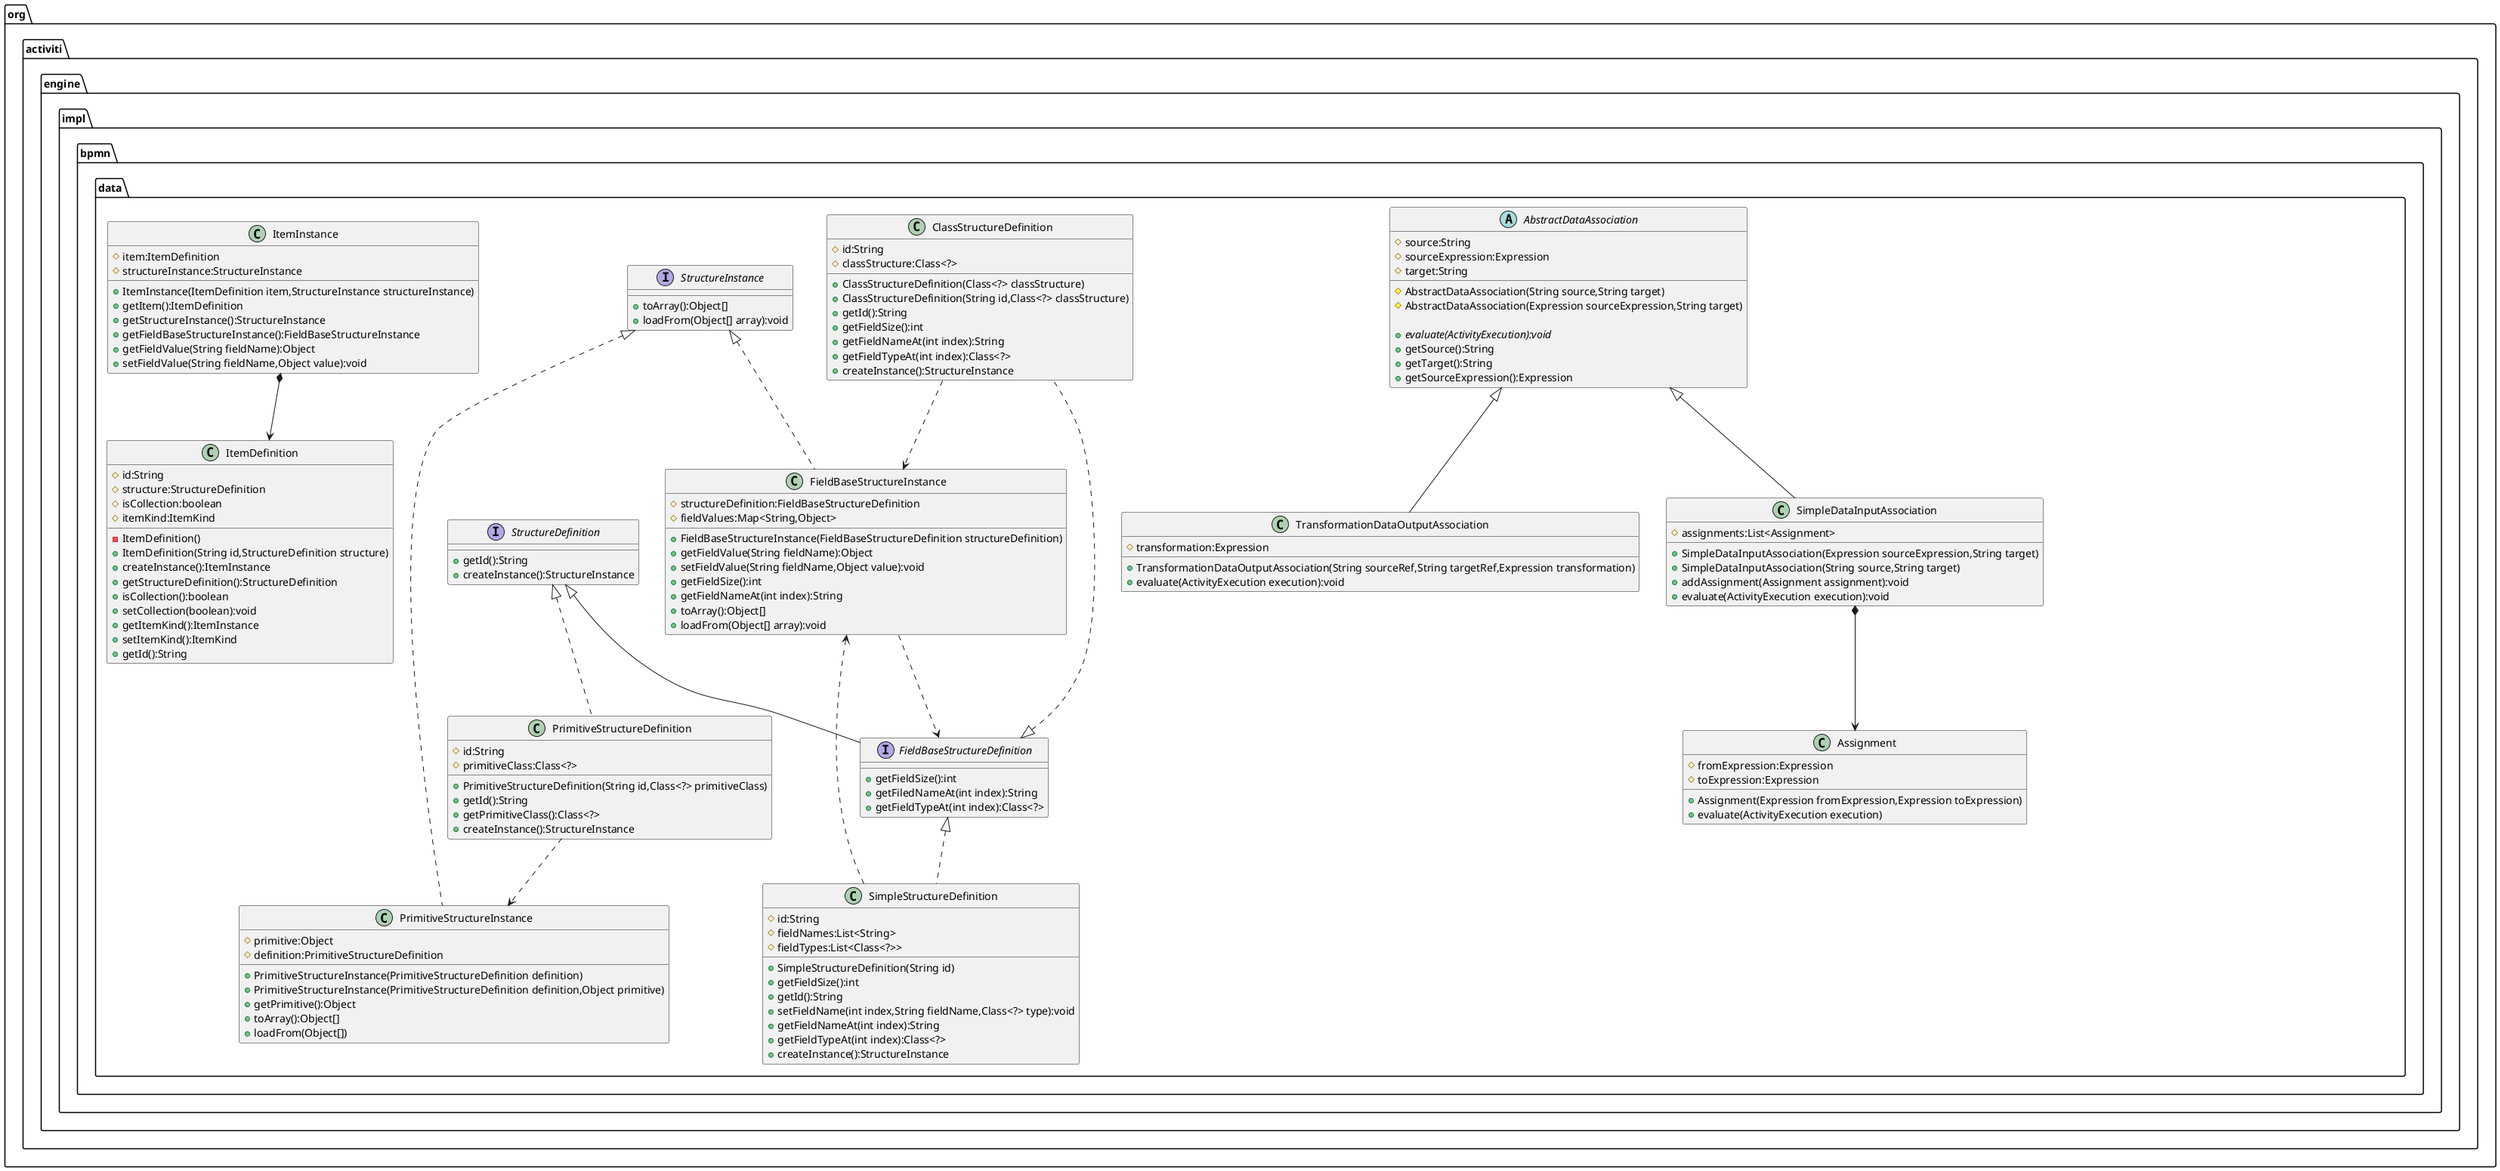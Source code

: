 @startuml
hide @unlinked
package "org.activiti.engine.impl.bpmn.data" {
abstract class AbstractDataAssociation {
    # source:String
    # sourceExpression:Expression
    # target:String

    # AbstractDataAssociation(String source,String target)
    # AbstractDataAssociation(Expression sourceExpression,String target)

    + {abstract} evaluate(ActivityExecution):void
    + getSource():String
    + getTarget():String
    + getSourceExpression():Expression
}
class Assignment {
    # fromExpression:Expression
    # toExpression:Expression
    + Assignment(Expression fromExpression,Expression toExpression)
    + evaluate(ActivityExecution execution)
}
class ClassStructureDefinition implements FieldBaseStructureDefinition {
    # id:String
    # classStructure:Class<?>
    + ClassStructureDefinition(Class<?> classStructure)
    + ClassStructureDefinition(String id,Class<?> classStructure)
    + getId():String
    + getFieldSize():int
    + getFieldNameAt(int index):String
    + getFieldTypeAt(int index):Class<?>
    + createInstance():StructureInstance
}
ClassStructureDefinition ..> FieldBaseStructureInstance
class Data {
    # id:String
    # name:String
    # definition:ItemDefinition
    + Data(String id,String name,ItemDefinition definition)
    + getId():String
    + getName():String
    + getDefinition():ItemDefinition
}
class DataRef {
    # idRef:String
    + DataRef(String idRef)
    + getIdRef():String
}
interface FieldBaseStructureDefinition extends StructureDefinition {
    + getFieldSize():int
    + getFiledNameAt(int index):String
    + getFieldTypeAt(int index):Class<?>
}
class FieldBaseStructureInstance implements StructureInstance {
    # structureDefinition:FieldBaseStructureDefinition
    # fieldValues:Map<String,Object>
    + FieldBaseStructureInstance(FieldBaseStructureDefinition structureDefinition)
    + getFieldValue(String fieldName):Object
    + setFieldValue(String fieldName,Object value):void
    + getFieldSize():int
    + getFieldNameAt(int index):String
    + toArray():Object[]
    + loadFrom(Object[] array):void
}
FieldBaseStructureInstance ..> FieldBaseStructureDefinition
class IOSpecification {
    # dataInputs:List<Data>
    # dataOutputs:List<Data>
    # dataInputRefs:List<DataRef>
    # dataOutputRefs:List<DataRef>
    + IOSpecification()
    + initialize(ActivityExecution execution):void
    + getDataInputs():List<Data>
    + getDataOutputs():List<Data>
    + addInput(Data data):void
    + addOutput(Data data):void
    + addInputRef(DataRef dataRef):void
    + addOutputRef(DataRef dataRef):void
    + getFirstDataInputName():String
    + getFirstDataOutputName():String
}

class ItemDefinition {
    # id:String
    # structure:StructureDefinition
    # isCollection:boolean
    # itemKind:ItemKind
    - ItemDefinition()
    + ItemDefinition(String id,StructureDefinition structure)
    + createInstance():ItemInstance
    + getStructureDefinition():StructureDefinition
    + isCollection():boolean
    + setCollection(boolean):void
    + getItemKind():ItemInstance
    + setItemKind():ItemKind
    + getId():String
}
class ItemInstance {
    # item:ItemDefinition
    # structureInstance:StructureInstance
    + ItemInstance(ItemDefinition item,StructureInstance structureInstance)
    + getItem():ItemDefinition
    + getStructureInstance():StructureInstance
    + getFieldBaseStructureInstance():FieldBaseStructureInstance
    + getFieldValue(String fieldName):Object
    + setFieldValue(String fieldName,Object value):void
}
ItemInstance *--> ItemDefinition
enum ItemKind {
    Information
    Physical
}
class PrimitiveStructureDefinition implements StructureDefinition {
    # id:String
    # primitiveClass:Class<?>
    + PrimitiveStructureDefinition(String id,Class<?> primitiveClass)
    + getId():String
    + getPrimitiveClass():Class<?>
    + createInstance():StructureInstance
}
PrimitiveStructureDefinition ..> PrimitiveStructureInstance
class PrimitiveStructureInstance implements StructureInstance {
    # primitive:Object
    # definition:PrimitiveStructureDefinition
    + PrimitiveStructureInstance(PrimitiveStructureDefinition definition)
    + PrimitiveStructureInstance(PrimitiveStructureDefinition definition,Object primitive)
    + getPrimitive():Object
    + toArray():Object[]
    + loadFrom(Object[])
}

class SimpleDataInputAssociation extends AbstractDataAssociation {
    # assignments:List<Assignment>
    + SimpleDataInputAssociation(Expression sourceExpression,String target)
    + SimpleDataInputAssociation(String source,String target)
    + addAssignment(Assignment assignment):void
    + evaluate(ActivityExecution execution):void
}
SimpleDataInputAssociation *--> Assignment
class SimpleStructureDefinition implements FieldBaseStructureDefinition {
    # id:String
    # fieldNames:List<String>
    # fieldTypes:List<Class<?>>
    + SimpleStructureDefinition(String id)
    + getFieldSize():int
    + getId():String
    + setFieldName(int index,String fieldName,Class<?> type):void
    + getFieldNameAt(int index):String
    + getFieldTypeAt(int index):Class<?>
    + createInstance():StructureInstance
}
SimpleStructureDefinition ..> FieldBaseStructureInstance
interface StructureDefinition {
    + getId():String
    + createInstance():StructureInstance
}
interface StructureInstance {
    + toArray():Object[]
    + loadFrom(Object[] array):void
}
class TransformationDataOutputAssociation extends AbstractDataAssociation {
    # transformation:Expression
    + TransformationDataOutputAssociation(String sourceRef,String targetRef,Expression transformation)
    + evaluate(ActivityExecution execution):void
}

}
/' package finished '/
@enduml